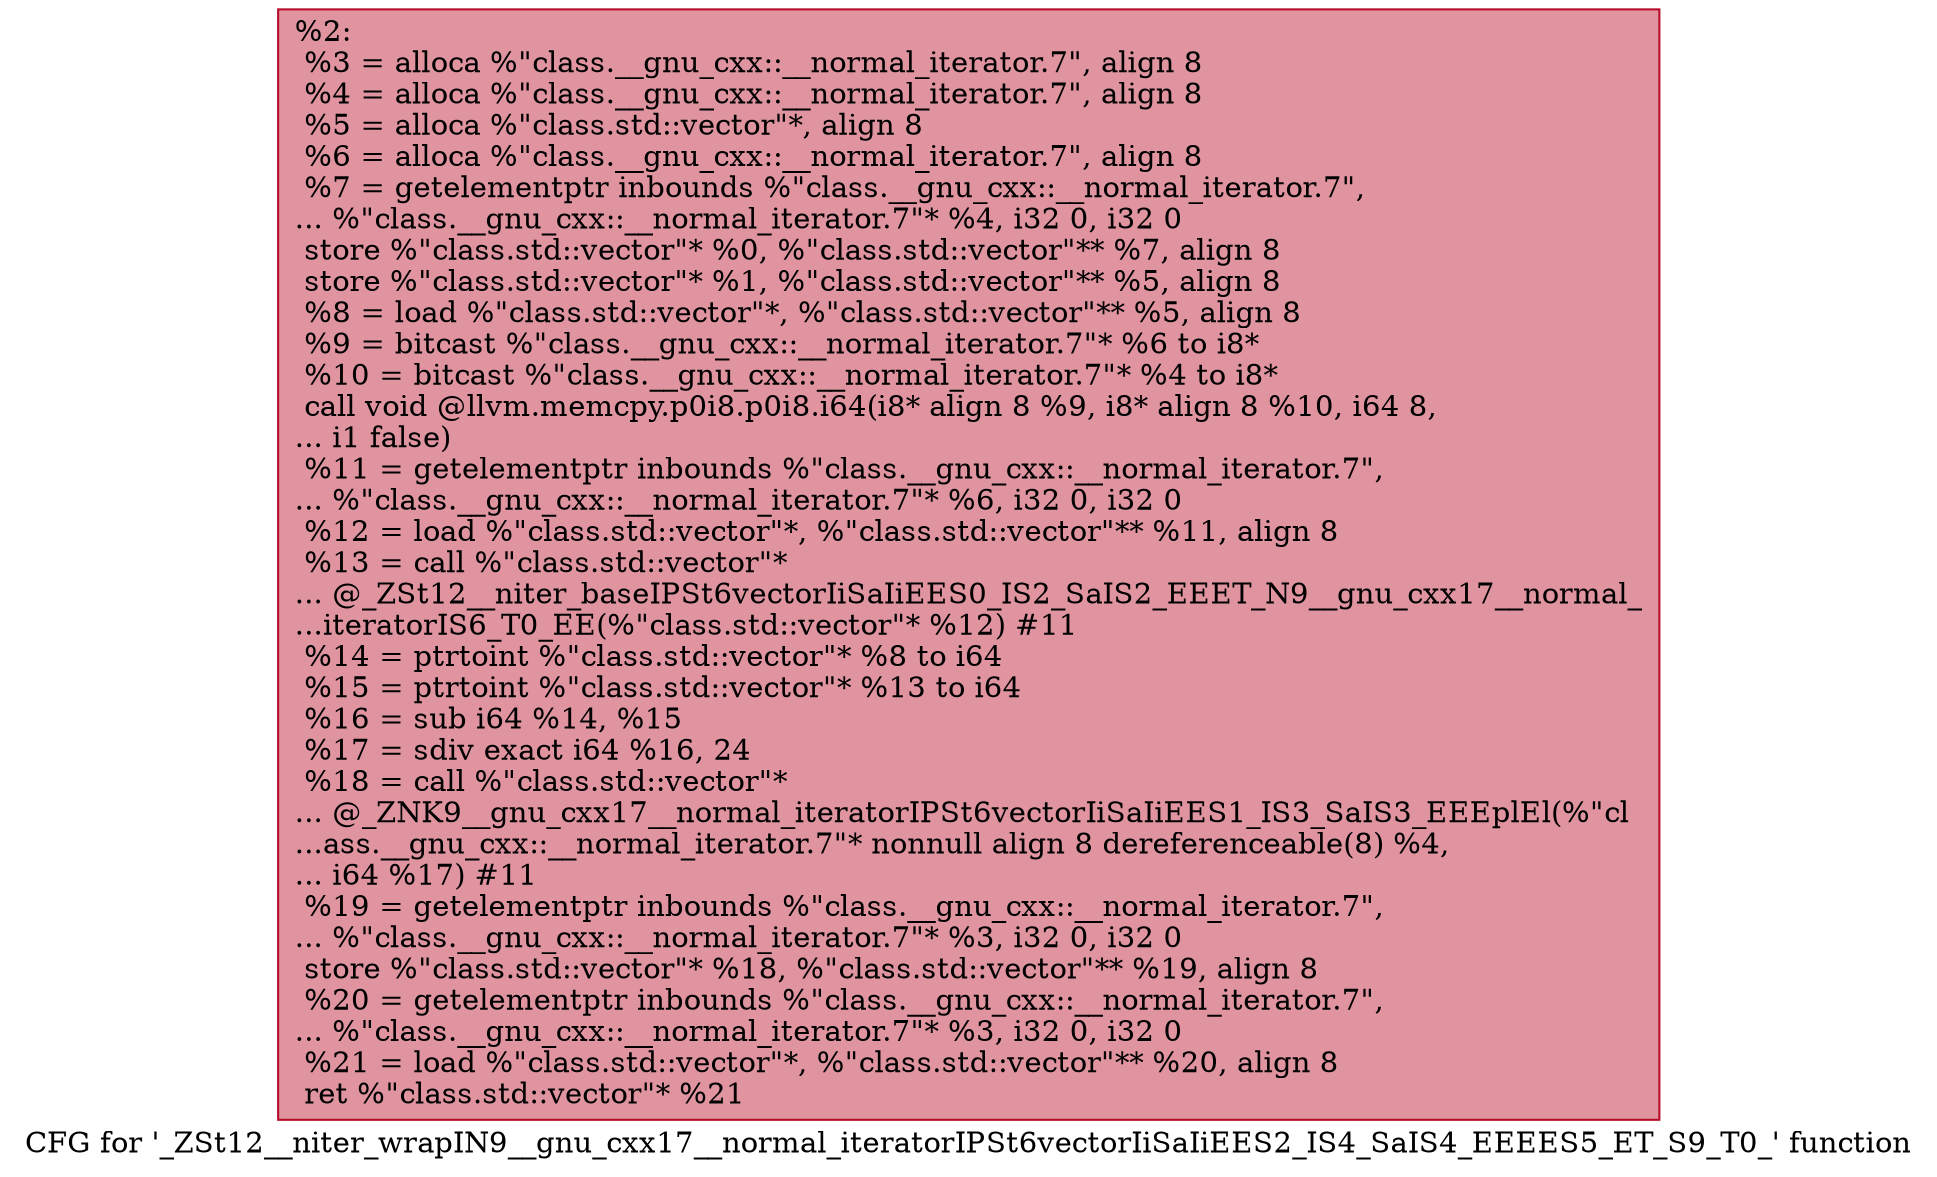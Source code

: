 digraph "CFG for '_ZSt12__niter_wrapIN9__gnu_cxx17__normal_iteratorIPSt6vectorIiSaIiEES2_IS4_SaIS4_EEEES5_ET_S9_T0_' function" {
	label="CFG for '_ZSt12__niter_wrapIN9__gnu_cxx17__normal_iteratorIPSt6vectorIiSaIiEES2_IS4_SaIS4_EEEES5_ET_S9_T0_' function";

	Node0x559aeab4a030 [shape=record,color="#b70d28ff", style=filled, fillcolor="#b70d2870",label="{%2:\l  %3 = alloca %\"class.__gnu_cxx::__normal_iterator.7\", align 8\l  %4 = alloca %\"class.__gnu_cxx::__normal_iterator.7\", align 8\l  %5 = alloca %\"class.std::vector\"*, align 8\l  %6 = alloca %\"class.__gnu_cxx::__normal_iterator.7\", align 8\l  %7 = getelementptr inbounds %\"class.__gnu_cxx::__normal_iterator.7\",\l... %\"class.__gnu_cxx::__normal_iterator.7\"* %4, i32 0, i32 0\l  store %\"class.std::vector\"* %0, %\"class.std::vector\"** %7, align 8\l  store %\"class.std::vector\"* %1, %\"class.std::vector\"** %5, align 8\l  %8 = load %\"class.std::vector\"*, %\"class.std::vector\"** %5, align 8\l  %9 = bitcast %\"class.__gnu_cxx::__normal_iterator.7\"* %6 to i8*\l  %10 = bitcast %\"class.__gnu_cxx::__normal_iterator.7\"* %4 to i8*\l  call void @llvm.memcpy.p0i8.p0i8.i64(i8* align 8 %9, i8* align 8 %10, i64 8,\l... i1 false)\l  %11 = getelementptr inbounds %\"class.__gnu_cxx::__normal_iterator.7\",\l... %\"class.__gnu_cxx::__normal_iterator.7\"* %6, i32 0, i32 0\l  %12 = load %\"class.std::vector\"*, %\"class.std::vector\"** %11, align 8\l  %13 = call %\"class.std::vector\"*\l... @_ZSt12__niter_baseIPSt6vectorIiSaIiEES0_IS2_SaIS2_EEET_N9__gnu_cxx17__normal_\l...iteratorIS6_T0_EE(%\"class.std::vector\"* %12) #11\l  %14 = ptrtoint %\"class.std::vector\"* %8 to i64\l  %15 = ptrtoint %\"class.std::vector\"* %13 to i64\l  %16 = sub i64 %14, %15\l  %17 = sdiv exact i64 %16, 24\l  %18 = call %\"class.std::vector\"*\l... @_ZNK9__gnu_cxx17__normal_iteratorIPSt6vectorIiSaIiEES1_IS3_SaIS3_EEEplEl(%\"cl\l...ass.__gnu_cxx::__normal_iterator.7\"* nonnull align 8 dereferenceable(8) %4,\l... i64 %17) #11\l  %19 = getelementptr inbounds %\"class.__gnu_cxx::__normal_iterator.7\",\l... %\"class.__gnu_cxx::__normal_iterator.7\"* %3, i32 0, i32 0\l  store %\"class.std::vector\"* %18, %\"class.std::vector\"** %19, align 8\l  %20 = getelementptr inbounds %\"class.__gnu_cxx::__normal_iterator.7\",\l... %\"class.__gnu_cxx::__normal_iterator.7\"* %3, i32 0, i32 0\l  %21 = load %\"class.std::vector\"*, %\"class.std::vector\"** %20, align 8\l  ret %\"class.std::vector\"* %21\l}"];
}
